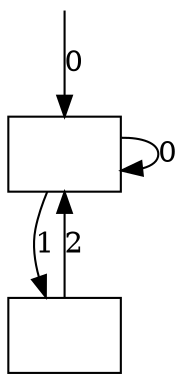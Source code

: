 digraph SimpleGraph {
    node [shape="rectangle"];
    reset [shape="none", label="", width=0, height=0];
    1 [label=""];
    0 [label=""];
    reset -> 0 [label="0"];
    1 -> 0 [label="2"];
    0 -> 1 [label="1"];
    0 -> 0 [label="0"];
}